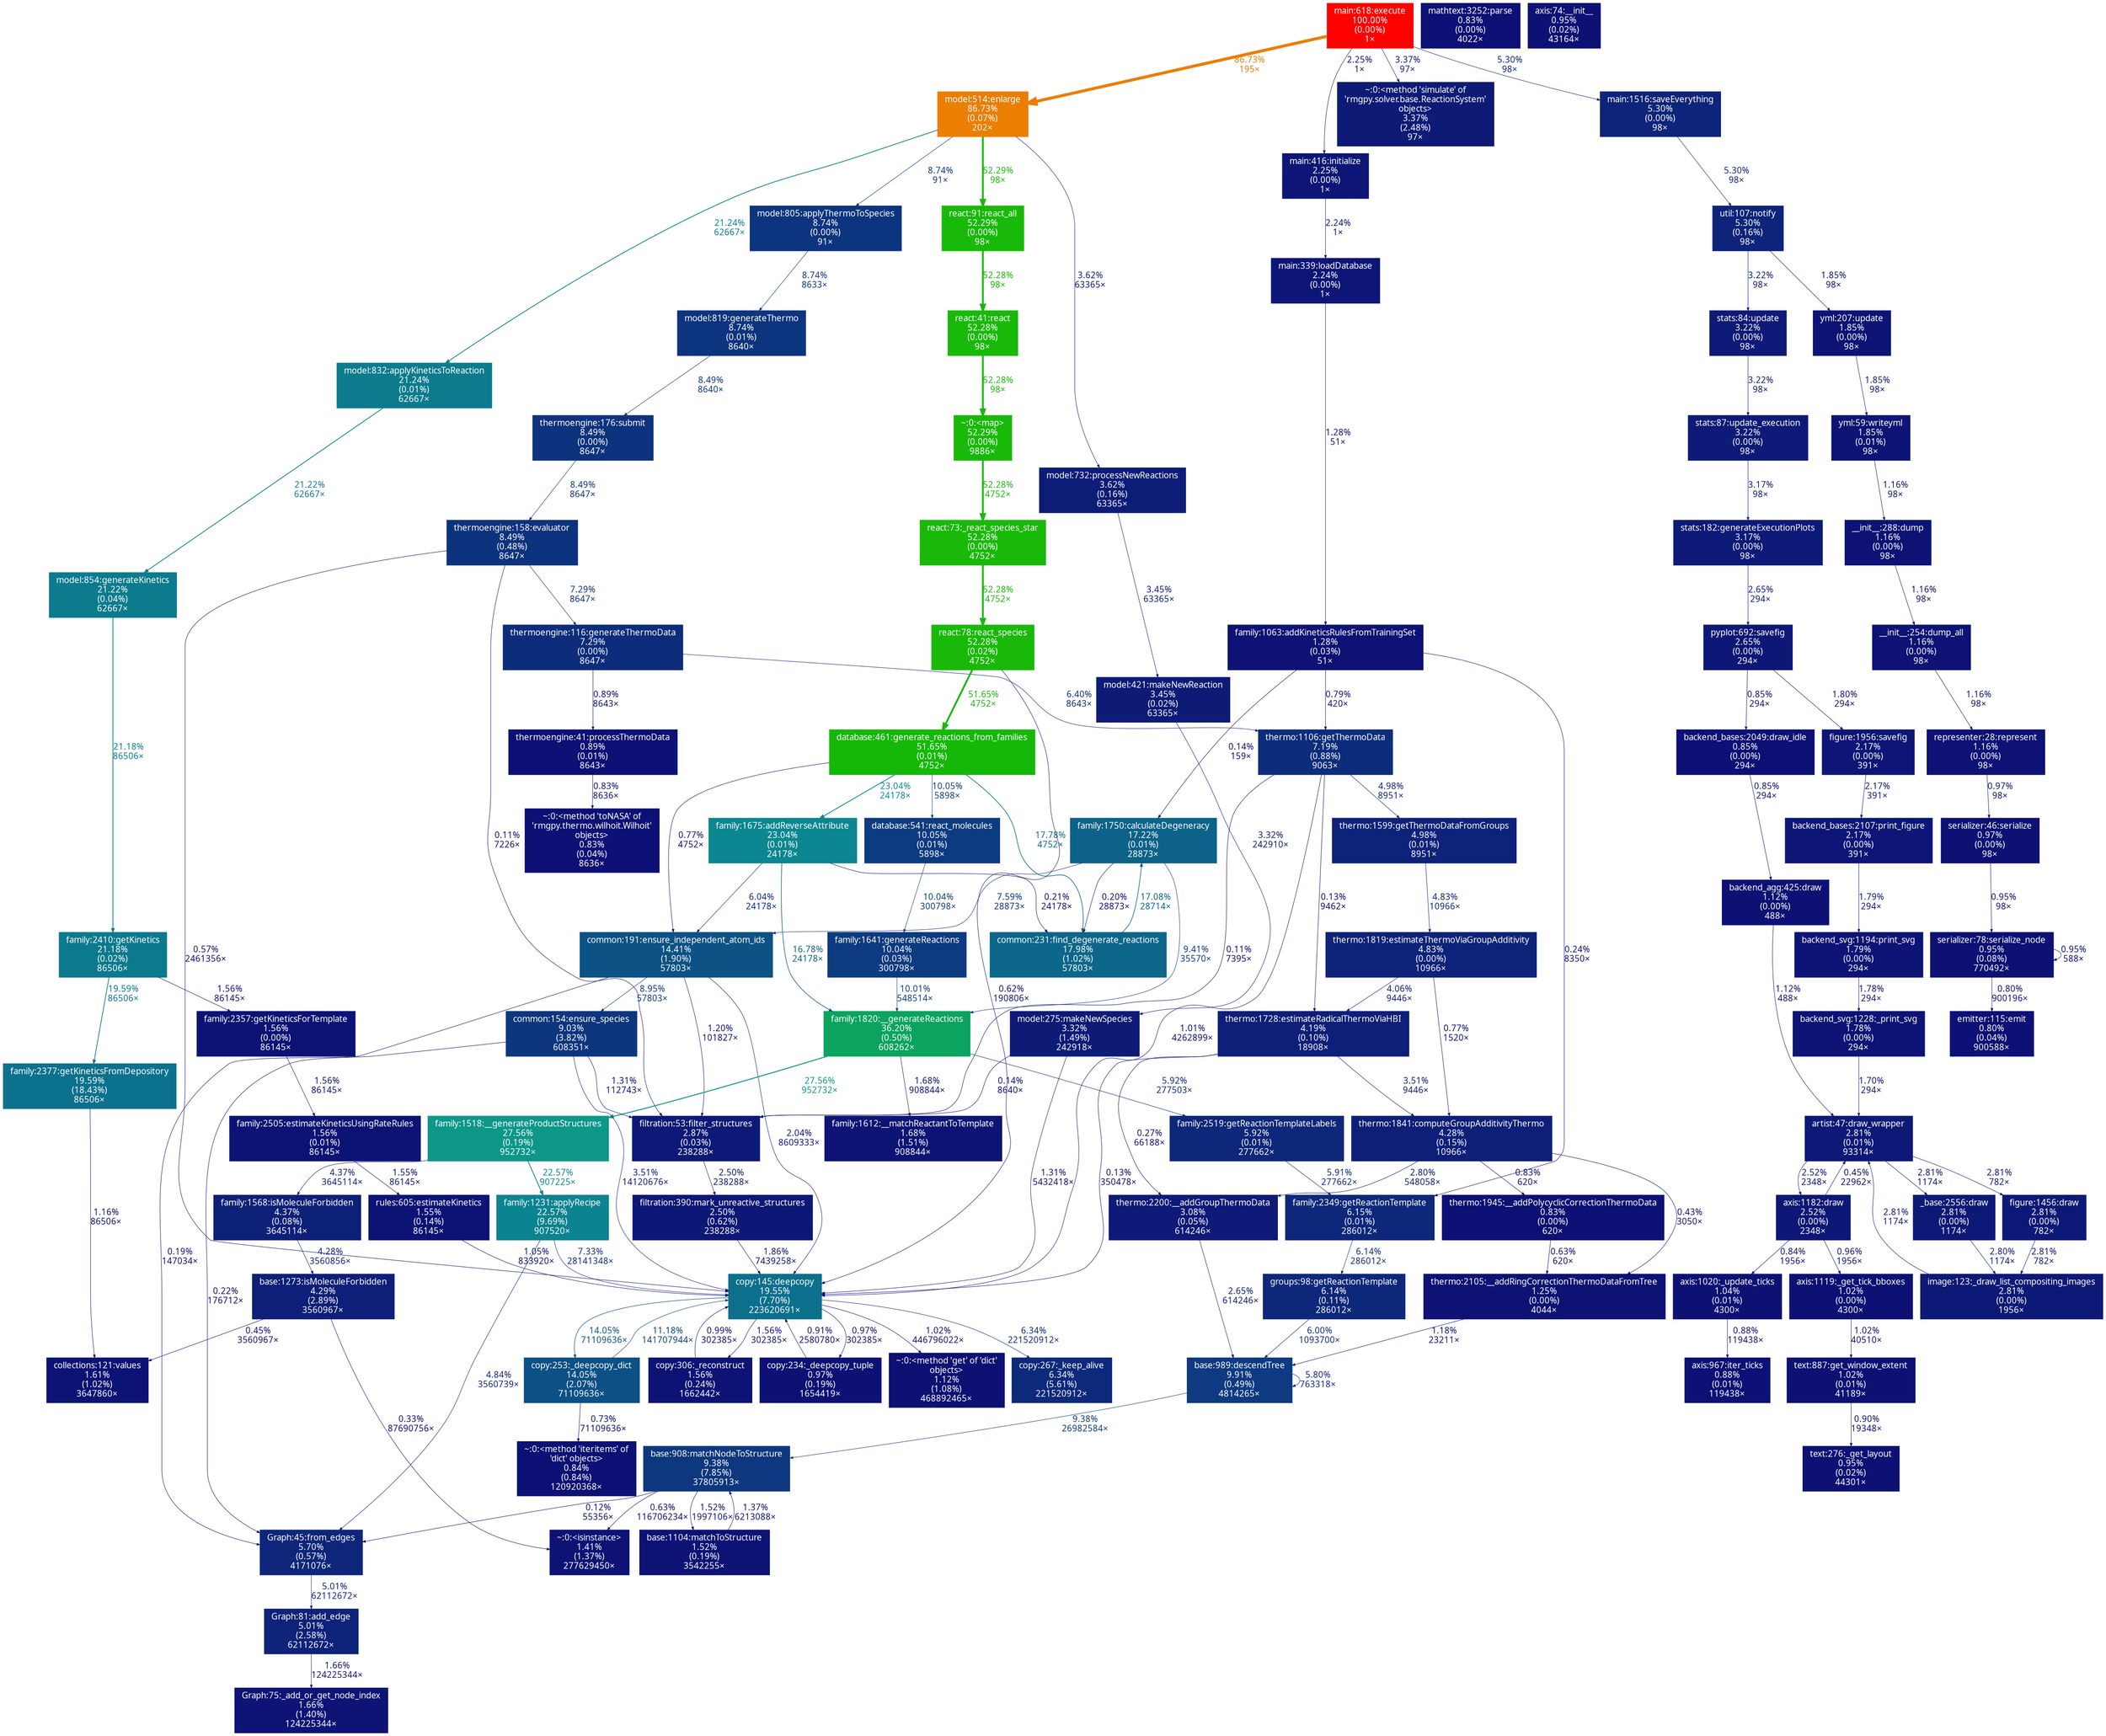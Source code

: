 digraph {
	graph [fontname=ArialMT, nodesep=0.125, ranksep=0.25];
	node [fontcolor=white, fontname=ArialMT, height=0, shape=box, style=filled, width=0];
	edge [fontname=ArialMT];
	13 [color="#0d1174", fontcolor="#ffffff", fontsize="10.00", label="serializer:78:serialize_node\n0.95%\n(0.08%)\n770492×"];
	13 -> 13 [arrowsize="0.35", color="#0d1174", fontcolor="#0d1174", fontsize="10.00", label="0.95%\n588×", labeldistance="0.50", penwidth="0.50"];
	13 -> 88 [arrowsize="0.35", color="#0d1074", fontcolor="#0d1074", fontsize="10.00", label="0.80%\n900196×", labeldistance="0.50", penwidth="0.50"];
	19 [color="#0d1375", fontcolor="#ffffff", fontsize="10.00", label="rules:605:estimateKinetics\n1.55%\n(0.14%)\n86145×"];
	19 -> 228 [arrowsize="0.35", color="#0d1174", fontcolor="#0d1174", fontsize="10.00", label="1.05%\n833920×", labeldistance="0.50", penwidth="0.50"];
	25 [color="#0c8390", fontcolor="#ffffff", fontsize="10.00", label="family:1231:applyRecipe\n22.57%\n(9.69%)\n907520×"];
	25 -> 228 [arrowsize="0.35", color="#0d2d7c", fontcolor="#0d2d7c", fontsize="10.00", label="7.33%\n28141348×", labeldistance="0.50", penwidth="0.50"];
	25 -> 2687 [arrowsize="0.35", color="#0d2279", fontcolor="#0d2279", fontsize="10.00", label="4.84%\n3560739×", labeldistance="0.50", penwidth="0.50"];
	38 [color="#0d1375", fontcolor="#ffffff", fontsize="10.00", label="collections:121:values\n1.61%\n(1.02%)\n3647860×"];
	39 [color="#0d1274", fontcolor="#ffffff", fontsize="10.00", label="thermo:2105:__addRingCorrectionThermoDataFromTree\n1.25%\n(0.00%)\n4044×"];
	39 -> 2239 [arrowsize="0.35", color="#0d1274", fontcolor="#0d1274", fontsize="10.00", label="1.18%\n23211×", labeldistance="0.50", penwidth="0.50"];
	41 [color="#0c718c", fontcolor="#ffffff", fontsize="10.00", label="family:2377:getKineticsFromDepository\n19.59%\n(18.43%)\n86506×"];
	41 -> 38 [arrowsize="0.35", color="#0d1274", fontcolor="#0d1274", fontsize="10.00", label="1.16%\n86506×", labeldistance="0.50", penwidth="0.50"];
	43 [color="#0d1274", fontcolor="#ffffff", fontsize="10.00", label="family:1063:addKineticsRulesFromTrainingSet\n1.28%\n(0.03%)\n51×"];
	43 -> 612 [arrowsize="0.35", color="#0d0d73", fontcolor="#0d0d73", fontsize="10.00", label="0.14%\n159×", labeldistance="0.50", penwidth="0.50"];
	43 -> 1851 [arrowsize="0.35", color="#0d1074", fontcolor="#0d1074", fontsize="10.00", label="0.79%\n420×", labeldistance="0.50", penwidth="0.50"];
	43 -> 4150 [arrowsize="0.35", color="#0d0e73", fontcolor="#0d0e73", fontsize="10.00", label="0.24%\n8350×", labeldistance="0.50", penwidth="0.50"];
	46 [color="#0d1f78", fontcolor="#ffffff", fontsize="10.00", label="base:1273:isMoleculeForbidden\n4.29%\n(2.89%)\n3560967×"];
	46 -> 38 [arrowsize="0.35", color="#0d0f73", fontcolor="#0d0f73", fontsize="10.00", label="0.45%\n3560967×", labeldistance="0.50", penwidth="0.50"];
	46 -> 1259 [arrowsize="0.35", color="#0d0e73", fontcolor="#0d0e73", fontsize="10.00", label="0.33%\n87690756×", labeldistance="0.50", penwidth="0.50"];
	61 [color="#0d1976", fontcolor="#ffffff", fontsize="10.00", label="filtration:53:filter_structures\n2.87%\n(0.03%)\n238288×"];
	61 -> 1899 [arrowsize="0.35", color="#0d1776", fontcolor="#0d1776", fontsize="10.00", label="2.50%\n238288×", labeldistance="0.50", penwidth="0.50"];
	81 [color="#0d1074", fontcolor="#ffffff", fontsize="10.00", label="mathtext:3252:parse\n0.83%\n(0.00%)\n4022×"];
	88 [color="#0d1074", fontcolor="#ffffff", fontsize="10.00", label="emitter:115:emit\n0.80%\n(0.04%)\n900588×"];
	100 [color="#0d287b", fontcolor="#ffffff", fontsize="10.00", label="groups:98:getReactionTemplate\n6.14%\n(0.11%)\n286012×"];
	100 -> 2239 [arrowsize="0.35", color="#0d277a", fontcolor="#0d277a", fontsize="10.00", label="6.00%\n1093700×", labeldistance="0.50", penwidth="0.50"];
	144 [color="#0d1976", fontcolor="#ffffff", fontsize="10.00", label="_base:2556:draw\n2.81%\n(0.00%)\n1174×"];
	144 -> 3583 [arrowsize="0.35", color="#0d1976", fontcolor="#0d1976", fontsize="10.00", label="2.80%\n1174×", labeldistance="0.50", penwidth="0.50"];
	228 [color="#0c708c", fontcolor="#ffffff", fontsize="10.00", label="copy:145:deepcopy\n19.55%\n(7.70%)\n223620691×"];
	228 -> 838 [arrowsize="0.35", color="#0d297b", fontcolor="#0d297b", fontsize="10.00", label="6.34%\n221520912×", labeldistance="0.50", penwidth="0.50"];
	228 -> 841 [arrowsize="0.35", color="#0d1375", fontcolor="#0d1375", fontsize="10.00", label="1.56%\n302385×", labeldistance="0.50", penwidth="0.50"];
	228 -> 842 [arrowsize="0.35", color="#0d1174", fontcolor="#0d1174", fontsize="10.00", label="0.97%\n302385×", labeldistance="0.50", penwidth="0.50"];
	228 -> 845 [arrowsize="0.37", color="#0c5085", fontcolor="#0c5085", fontsize="10.00", label="14.05%\n71109636×", labeldistance="0.56", penwidth="0.56"];
	228 -> 1087 [arrowsize="0.35", color="#0d1174", fontcolor="#0d1174", fontsize="10.00", label="1.02%\n446796022×", labeldistance="0.50", penwidth="0.50"];
	252 [color="#ff0000", fontcolor="#ffffff", fontsize="10.00", label="main:618:execute\n100.00%\n(0.00%)\n1×"];
	252 -> 326 [arrowsize="0.35", color="#0d1676", fontcolor="#0d1676", fontsize="10.00", label="2.25%\n1×", labeldistance="0.50", penwidth="0.50"];
	252 -> 803 [arrowsize="0.93", color="#eb7e03", fontcolor="#eb7e03", fontsize="10.00", label="86.73%\n195×", labeldistance="3.47", penwidth="3.47"];
	252 -> 1129 [arrowsize="0.35", color="#0d1b77", fontcolor="#0d1b77", fontsize="10.00", label="3.37%\n97×", labeldistance="0.50", penwidth="0.50"];
	252 -> 1637 [arrowsize="0.35", color="#0d247a", fontcolor="#0d247a", fontsize="10.00", label="5.30%\n98×", labeldistance="0.50", penwidth="0.50"];
	325 [color="#0d337e", fontcolor="#ffffff", fontsize="10.00", label="thermoengine:176:submit\n8.49%\n(0.00%)\n8647×"];
	325 -> 761 [arrowsize="0.35", color="#0d337e", fontcolor="#0d337e", fontsize="10.00", label="8.49%\n8647×", labeldistance="0.50", penwidth="0.50"];
	326 [color="#0d1676", fontcolor="#ffffff", fontsize="10.00", label="main:416:initialize\n2.25%\n(0.00%)\n1×"];
	326 -> 2218 [arrowsize="0.35", color="#0d1676", fontcolor="#0d1676", fontsize="10.00", label="2.24%\n1×", labeldistance="0.50", penwidth="0.50"];
	327 [color="#0d347e", fontcolor="#ffffff", fontsize="10.00", label="model:819:generateThermo\n8.74%\n(0.01%)\n8640×"];
	327 -> 325 [arrowsize="0.35", color="#0d337e", fontcolor="#0d337e", fontsize="10.00", label="8.49%\n8640×", labeldistance="0.50", penwidth="0.50"];
	332 [color="#0c7a8e", fontcolor="#ffffff", fontsize="10.00", label="family:2410:getKinetics\n21.18%\n(0.02%)\n86506×"];
	332 -> 41 [arrowsize="0.44", color="#0c718c", fontcolor="#0c718c", fontsize="10.00", label="19.59%\n86506×", labeldistance="0.78", penwidth="0.78"];
	332 -> 1692 [arrowsize="0.35", color="#0d1375", fontcolor="#0d1375", fontsize="10.00", label="1.56%\n86145×", labeldistance="0.50", penwidth="0.50"];
	333 [color="#0c7b8e", fontcolor="#ffffff", fontsize="10.00", label="model:854:generateKinetics\n21.22%\n(0.04%)\n62667×"];
	333 -> 332 [arrowsize="0.46", color="#0c7a8e", fontcolor="#0c7a8e", fontsize="10.00", label="21.18%\n86506×", labeldistance="0.85", penwidth="0.85"];
	340 [color="#0d1174", fontcolor="#ffffff", fontsize="10.00", label="serializer:46:serialize\n0.97%\n(0.00%)\n98×"];
	340 -> 13 [arrowsize="0.35", color="#0d1174", fontcolor="#0d1174", fontsize="10.00", label="0.95%\n98×", labeldistance="0.50", penwidth="0.50"];
	348 [color="#0d1676", fontcolor="#ffffff", fontsize="10.00", label="backend_bases:2107:print_figure\n2.17%\n(0.00%)\n391×"];
	348 -> 1465 [arrowsize="0.35", color="#0d1475", fontcolor="#0d1475", fontsize="10.00", label="1.79%\n294×", labeldistance="0.50", penwidth="0.50"];
	350 [color="#0c8691", fontcolor="#ffffff", fontsize="10.00", label="family:1675:addReverseAttribute\n23.04%\n(0.01%)\n24178×"];
	350 -> 611 [arrowsize="0.35", color="#0d277a", fontcolor="#0d277a", fontsize="10.00", label="6.04%\n24178×", labeldistance="0.50", penwidth="0.50"];
	350 -> 1500 [arrowsize="0.41", color="#0c6088", fontcolor="#0c6088", fontsize="10.00", label="16.78%\n24178×", labeldistance="0.67", penwidth="0.67"];
	350 -> 1714 [arrowsize="0.35", color="#0d0e73", fontcolor="#0d0e73", fontsize="10.00", label="0.21%\n24178×", labeldistance="0.50", penwidth="0.50"];
	351 [color="#15b809", fontcolor="#ffffff", fontsize="10.00", label="database:461:generate_reactions_from_families\n51.65%\n(0.01%)\n4752×"];
	351 -> 350 [arrowsize="0.48", color="#0c8691", fontcolor="#0c8691", fontsize="10.00", label="23.04%\n24178×", labeldistance="0.92", penwidth="0.92"];
	351 -> 611 [arrowsize="0.35", color="#0d1074", fontcolor="#0d1074", fontsize="10.00", label="0.77%\n4752×", labeldistance="0.50", penwidth="0.50"];
	351 -> 1714 [arrowsize="0.42", color="#0c668a", fontcolor="#0c668a", fontsize="10.00", label="17.78%\n4752×", labeldistance="0.71", penwidth="0.71"];
	351 -> 2400 [arrowsize="0.35", color="#0d3b80", fontcolor="#0d3b80", fontsize="10.00", label="10.05%\n5898×", labeldistance="0.50", penwidth="0.50"];
	378 [color="#0d1174", fontcolor="#ffffff", fontsize="10.00", label="text:276:_get_layout\n0.95%\n(0.02%)\n44301×"];
	380 [color="#0d1174", fontcolor="#ffffff", fontsize="10.00", label="text:887:get_window_extent\n1.02%\n(0.01%)\n41189×"];
	380 -> 378 [arrowsize="0.35", color="#0d1074", fontcolor="#0d1074", fontsize="10.00", label="0.90%\n19348×", labeldistance="0.50", penwidth="0.50"];
	461 [color="#0d1976", fontcolor="#ffffff", fontsize="10.00", label="figure:1456:draw\n2.81%\n(0.00%)\n782×"];
	461 -> 3583 [arrowsize="0.35", color="#0d1976", fontcolor="#0d1976", fontsize="10.00", label="2.81%\n782×", labeldistance="0.50", penwidth="0.50"];
	463 [color="#0d1776", fontcolor="#ffffff", fontsize="10.00", label="axis:1182:draw\n2.52%\n(0.00%)\n2348×"];
	463 -> 534 [arrowsize="0.35", color="#0d1074", fontcolor="#0d1074", fontsize="10.00", label="0.84%\n1956×", labeldistance="0.50", penwidth="0.50"];
	463 -> 1066 [arrowsize="0.35", color="#0d0f73", fontcolor="#0d0f73", fontsize="10.00", label="0.45%\n22962×", labeldistance="0.50", penwidth="0.50"];
	463 -> 3406 [arrowsize="0.35", color="#0d1174", fontcolor="#0d1174", fontsize="10.00", label="0.96%\n1956×", labeldistance="0.50", penwidth="0.50"];
	534 [color="#0d1174", fontcolor="#ffffff", fontsize="10.00", label="axis:1020:_update_ticks\n1.04%\n(0.01%)\n4300×"];
	534 -> 1090 [arrowsize="0.35", color="#0d1074", fontcolor="#0d1074", fontsize="10.00", label="0.88%\n119438×", labeldistance="0.50", penwidth="0.50"];
	537 [color="#0d1274", fontcolor="#ffffff", fontsize="10.00", label="representer:28:represent\n1.16%\n(0.00%)\n98×"];
	537 -> 340 [arrowsize="0.35", color="#0d1174", fontcolor="#0d1174", fontsize="10.00", label="0.97%\n98×", labeldistance="0.50", penwidth="0.50"];
	538 [color="#0d1274", fontcolor="#ffffff", fontsize="10.00", label="__init__:254:dump_all\n1.16%\n(0.00%)\n98×"];
	538 -> 537 [arrowsize="0.35", color="#0d1274", fontcolor="#0d1274", fontsize="10.00", label="1.16%\n98×", labeldistance="0.50", penwidth="0.50"];
	540 [color="#19b909", fontcolor="#ffffff", fontsize="10.00", label="~:0:<map>\n52.29%\n(0.00%)\n9886×"];
	540 -> 3661 [arrowsize="0.72", color="#19b909", fontcolor="#19b909", fontsize="10.00", label="52.28%\n4752×", labeldistance="2.09", penwidth="2.09"];
	544 [color="#0d1676", fontcolor="#ffffff", fontsize="10.00", label="figure:1956:savefig\n2.17%\n(0.00%)\n391×"];
	544 -> 348 [arrowsize="0.35", color="#0d1676", fontcolor="#0d1676", fontsize="10.00", label="2.17%\n391×", labeldistance="0.50", penwidth="0.50"];
	611 [color="#0c5285", fontcolor="#ffffff", fontsize="10.00", label="common:191:ensure_independent_atom_ids\n14.41%\n(1.90%)\n57803×"];
	611 -> 61 [arrowsize="0.35", color="#0d1274", fontcolor="#0d1274", fontsize="10.00", label="1.20%\n101827×", labeldistance="0.50", penwidth="0.50"];
	611 -> 228 [arrowsize="0.35", color="#0d1575", fontcolor="#0d1575", fontsize="10.00", label="2.04%\n8609333×", labeldistance="0.50", penwidth="0.50"];
	611 -> 1487 [arrowsize="0.35", color="#0d357e", fontcolor="#0d357e", fontsize="10.00", label="8.95%\n57803×", labeldistance="0.50", penwidth="0.50"];
	611 -> 2687 [arrowsize="0.35", color="#0d0e73", fontcolor="#0d0e73", fontsize="10.00", label="0.19%\n147034×", labeldistance="0.50", penwidth="0.50"];
	612 [color="#0c6289", fontcolor="#ffffff", fontsize="10.00", label="family:1750:calculateDegeneracy\n17.22%\n(0.01%)\n28873×"];
	612 -> 611 [arrowsize="0.35", color="#0d2f7d", fontcolor="#0d2f7d", fontsize="10.00", label="7.59%\n28873×", labeldistance="0.50", penwidth="0.50"];
	612 -> 1500 [arrowsize="0.35", color="#0d387f", fontcolor="#0d387f", fontsize="10.00", label="9.41%\n35570×", labeldistance="0.50", penwidth="0.50"];
	612 -> 1714 [arrowsize="0.35", color="#0d0e73", fontcolor="#0d0e73", fontsize="10.00", label="0.20%\n28873×", labeldistance="0.50", penwidth="0.50"];
	628 [color="#0d1174", fontcolor="#ffffff", fontsize="10.00", label="backend_agg:425:draw\n1.12%\n(0.00%)\n488×"];
	628 -> 1066 [arrowsize="0.35", color="#0d1174", fontcolor="#0d1174", fontsize="10.00", label="1.12%\n488×", labeldistance="0.50", penwidth="0.50"];
	750 [color="#0d1a77", fontcolor="#ffffff", fontsize="10.00", label="stats:87:update_execution\n3.22%\n(0.00%)\n98×"];
	750 -> 988 [arrowsize="0.35", color="#0d1a77", fontcolor="#0d1a77", fontsize="10.00", label="3.17%\n98×", labeldistance="0.50", penwidth="0.50"];
	757 [color="#0d1274", fontcolor="#ffffff", fontsize="10.00", label="__init__:288:dump\n1.16%\n(0.00%)\n98×"];
	757 -> 538 [arrowsize="0.35", color="#0d1274", fontcolor="#0d1274", fontsize="10.00", label="1.16%\n98×", labeldistance="0.50", penwidth="0.50"];
	761 [color="#0d337e", fontcolor="#ffffff", fontsize="10.00", label="thermoengine:158:evaluator\n8.49%\n(0.48%)\n8647×"];
	761 -> 61 [arrowsize="0.35", color="#0d0d73", fontcolor="#0d0d73", fontsize="10.00", label="0.11%\n7226×", labeldistance="0.50", penwidth="0.50"];
	761 -> 228 [arrowsize="0.35", color="#0d0f73", fontcolor="#0d0f73", fontsize="10.00", label="0.57%\n2461356×", labeldistance="0.50", penwidth="0.50"];
	761 -> 3083 [arrowsize="0.35", color="#0d2d7c", fontcolor="#0d2d7c", fontsize="10.00", label="7.29%\n8647×", labeldistance="0.50", penwidth="0.50"];
	799 [color="#0d1475", fontcolor="#ffffff", fontsize="10.00", label="family:1612:__matchReactantToTemplate\n1.68%\n(1.51%)\n908844×"];
	803 [color="#eb7e03", fontcolor="#ffffff", fontsize="10.00", label="model:514:enlarge\n86.73%\n(0.07%)\n202×"];
	803 -> 1839 [arrowsize="0.35", color="#0d1c77", fontcolor="#0d1c77", fontsize="10.00", label="3.62%\n63365×", labeldistance="0.50", penwidth="0.50"];
	803 -> 2875 [arrowsize="0.72", color="#19b909", fontcolor="#19b909", fontsize="10.00", label="52.29%\n98×", labeldistance="2.09", penwidth="2.09"];
	803 -> 2919 [arrowsize="0.46", color="#0c7b8e", fontcolor="#0c7b8e", fontsize="10.00", label="21.24%\n62667×", labeldistance="0.85", penwidth="0.85"];
	803 -> 3084 [arrowsize="0.35", color="#0d347e", fontcolor="#0d347e", fontsize="10.00", label="8.74%\n91×", labeldistance="0.50", penwidth="0.50"];
	838 [color="#0d297b", fontcolor="#ffffff", fontsize="10.00", label="copy:267:_keep_alive\n6.34%\n(5.61%)\n221520912×"];
	841 [color="#0d1375", fontcolor="#ffffff", fontsize="10.00", label="copy:306:_reconstruct\n1.56%\n(0.24%)\n1662442×"];
	841 -> 228 [arrowsize="0.35", color="#0d1174", fontcolor="#0d1174", fontsize="10.00", label="0.99%\n302385×", labeldistance="0.50", penwidth="0.50"];
	842 [color="#0d1174", fontcolor="#ffffff", fontsize="10.00", label="copy:234:_deepcopy_tuple\n0.97%\n(0.19%)\n1654419×"];
	842 -> 228 [arrowsize="0.35", color="#0d1074", fontcolor="#0d1074", fontsize="10.00", label="0.91%\n2580780×", labeldistance="0.50", penwidth="0.50"];
	845 [color="#0c5085", fontcolor="#ffffff", fontsize="10.00", label="copy:253:_deepcopy_dict\n14.05%\n(2.07%)\n71109636×"];
	845 -> 228 [arrowsize="0.35", color="#0d4181", fontcolor="#0d4181", fontsize="10.00", label="11.18%\n141707944×", labeldistance="0.50", penwidth="0.50"];
	845 -> 3849 [arrowsize="0.35", color="#0d1074", fontcolor="#0d1074", fontsize="10.00", label="0.73%\n71109636×", labeldistance="0.50", penwidth="0.50"];
	851 [color="#0d1074", fontcolor="#ffffff", fontsize="10.00", label="thermo:1945:__addPolycyclicCorrectionThermoData\n0.83%\n(0.00%)\n620×"];
	851 -> 39 [arrowsize="0.35", color="#0d0f74", fontcolor="#0d0f74", fontsize="10.00", label="0.63%\n620×", labeldistance="0.50", penwidth="0.50"];
	853 [color="#0d1f78", fontcolor="#ffffff", fontsize="10.00", label="thermo:1841:computeGroupAdditivityThermo\n4.28%\n(0.15%)\n10966×"];
	853 -> 39 [arrowsize="0.35", color="#0d0f73", fontcolor="#0d0f73", fontsize="10.00", label="0.43%\n3050×", labeldistance="0.50", penwidth="0.50"];
	853 -> 851 [arrowsize="0.35", color="#0d1074", fontcolor="#0d1074", fontsize="10.00", label="0.83%\n620×", labeldistance="0.50", penwidth="0.50"];
	853 -> 1582 [arrowsize="0.35", color="#0d1976", fontcolor="#0d1976", fontsize="10.00", label="2.80%\n548058×", labeldistance="0.50", penwidth="0.50"];
	918 [color="#0d247a", fontcolor="#ffffff", fontsize="10.00", label="util:107:notify\n5.30%\n(0.16%)\n98×"];
	918 -> 2199 [arrowsize="0.35", color="#0d1475", fontcolor="#0d1475", fontsize="10.00", label="1.85%\n98×", labeldistance="0.50", penwidth="0.50"];
	918 -> 3232 [arrowsize="0.35", color="#0d1a77", fontcolor="#0d1a77", fontsize="10.00", label="3.22%\n98×", labeldistance="0.50", penwidth="0.50"];
	987 [color="#0d1876", fontcolor="#ffffff", fontsize="10.00", label="pyplot:692:savefig\n2.65%\n(0.00%)\n294×"];
	987 -> 544 [arrowsize="0.35", color="#0d1475", fontcolor="#0d1475", fontsize="10.00", label="1.80%\n294×", labeldistance="0.50", penwidth="0.50"];
	987 -> 1244 [arrowsize="0.35", color="#0d1074", fontcolor="#0d1074", fontsize="10.00", label="0.85%\n294×", labeldistance="0.50", penwidth="0.50"];
	988 [color="#0d1a77", fontcolor="#ffffff", fontsize="10.00", label="stats:182:generateExecutionPlots\n3.17%\n(0.00%)\n98×"];
	988 -> 987 [arrowsize="0.35", color="#0d1876", fontcolor="#0d1876", fontsize="10.00", label="2.65%\n294×", labeldistance="0.50", penwidth="0.50"];
	1066 [color="#0d1976", fontcolor="#ffffff", fontsize="10.00", label="artist:47:draw_wrapper\n2.81%\n(0.01%)\n93314×"];
	1066 -> 144 [arrowsize="0.35", color="#0d1976", fontcolor="#0d1976", fontsize="10.00", label="2.81%\n1174×", labeldistance="0.50", penwidth="0.50"];
	1066 -> 461 [arrowsize="0.35", color="#0d1976", fontcolor="#0d1976", fontsize="10.00", label="2.81%\n782×", labeldistance="0.50", penwidth="0.50"];
	1066 -> 463 [arrowsize="0.35", color="#0d1776", fontcolor="#0d1776", fontsize="10.00", label="2.52%\n2348×", labeldistance="0.50", penwidth="0.50"];
	1069 [color="#0d1174", fontcolor="#ffffff", fontsize="10.00", label="axis:74:__init__\n0.95%\n(0.02%)\n43164×"];
	1071 [color="#0d377f", fontcolor="#ffffff", fontsize="10.00", label="base:908:matchNodeToStructure\n9.38%\n(7.85%)\n37805913×"];
	1071 -> 1259 [arrowsize="0.35", color="#0d0f74", fontcolor="#0d0f74", fontsize="10.00", label="0.63%\n116706234×", labeldistance="0.50", penwidth="0.50"];
	1071 -> 1327 [arrowsize="0.35", color="#0d1375", fontcolor="#0d1375", fontsize="10.00", label="1.52%\n1997106×", labeldistance="0.50", penwidth="0.50"];
	1071 -> 2687 [arrowsize="0.35", color="#0d0d73", fontcolor="#0d0d73", fontsize="10.00", label="0.12%\n55356×", labeldistance="0.50", penwidth="0.50"];
	1087 [color="#0d1174", fontcolor="#ffffff", fontsize="10.00", label="~:0:<method 'get' of 'dict'\nobjects>\n1.12%\n(1.08%)\n468892465×"];
	1090 [color="#0d1074", fontcolor="#ffffff", fontsize="10.00", label="axis:967:iter_ticks\n0.88%\n(0.01%)\n119438×"];
	1129 [color="#0d1b77", fontcolor="#ffffff", fontsize="10.00", label="~:0:<method 'simulate' of\n'rmgpy.solver.base.ReactionSystem'\nobjects>\n3.37%\n(2.48%)\n97×"];
	1175 [color="#0d1074", fontcolor="#ffffff", fontsize="10.00", label="~:0:<method 'toNASA' of\n'rmgpy.thermo.wilhoit.Wilhoit'\nobjects>\n0.83%\n(0.04%)\n8636×"];
	1176 [color="#0d1074", fontcolor="#ffffff", fontsize="10.00", label="thermoengine:41:processThermoData\n0.89%\n(0.01%)\n8643×"];
	1176 -> 1175 [arrowsize="0.35", color="#0d1074", fontcolor="#0d1074", fontsize="10.00", label="0.83%\n8636×", labeldistance="0.50", penwidth="0.50"];
	1244 [color="#0d1074", fontcolor="#ffffff", fontsize="10.00", label="backend_bases:2049:draw_idle\n0.85%\n(0.00%)\n294×"];
	1244 -> 628 [arrowsize="0.35", color="#0d1074", fontcolor="#0d1074", fontsize="10.00", label="0.85%\n294×", labeldistance="0.50", penwidth="0.50"];
	1259 [color="#0d1375", fontcolor="#ffffff", fontsize="10.00", label="~:0:<isinstance>\n1.41%\n(1.37%)\n277629450×"];
	1327 [color="#0d1375", fontcolor="#ffffff", fontsize="10.00", label="base:1104:matchToStructure\n1.52%\n(0.19%)\n3542255×"];
	1327 -> 1071 [arrowsize="0.35", color="#0d1275", fontcolor="#0d1275", fontsize="10.00", label="1.37%\n6213088×", labeldistance="0.50", penwidth="0.50"];
	1332 [color="#0d1b77", fontcolor="#ffffff", fontsize="10.00", label="model:275:makeNewSpecies\n3.32%\n(1.49%)\n242918×"];
	1332 -> 61 [arrowsize="0.35", color="#0d0d73", fontcolor="#0d0d73", fontsize="10.00", label="0.14%\n8640×", labeldistance="0.50", penwidth="0.50"];
	1332 -> 228 [arrowsize="0.35", color="#0d1274", fontcolor="#0d1274", fontsize="10.00", label="1.31%\n5432418×", labeldistance="0.50", penwidth="0.50"];
	1455 [color="#0d1f78", fontcolor="#ffffff", fontsize="10.00", label="thermo:1728:estimateRadicalThermoViaHBI\n4.19%\n(0.10%)\n18908×"];
	1455 -> 228 [arrowsize="0.35", color="#0d0d73", fontcolor="#0d0d73", fontsize="10.00", label="0.13%\n350478×", labeldistance="0.50", penwidth="0.50"];
	1455 -> 853 [arrowsize="0.35", color="#0d1c77", fontcolor="#0d1c77", fontsize="10.00", label="3.51%\n9446×", labeldistance="0.50", penwidth="0.50"];
	1455 -> 1582 [arrowsize="0.35", color="#0d0e73", fontcolor="#0d0e73", fontsize="10.00", label="0.27%\n66188×", labeldistance="0.50", penwidth="0.50"];
	1465 [color="#0d1475", fontcolor="#ffffff", fontsize="10.00", label="backend_svg:1194:print_svg\n1.79%\n(0.00%)\n294×"];
	1465 -> 2872 [arrowsize="0.35", color="#0d1475", fontcolor="#0d1475", fontsize="10.00", label="1.78%\n294×", labeldistance="0.50", penwidth="0.50"];
	1487 [color="#0d367e", fontcolor="#ffffff", fontsize="10.00", label="common:154:ensure_species\n9.03%\n(3.82%)\n608351×"];
	1487 -> 61 [arrowsize="0.35", color="#0d1274", fontcolor="#0d1274", fontsize="10.00", label="1.31%\n112743×", labeldistance="0.50", penwidth="0.50"];
	1487 -> 228 [arrowsize="0.35", color="#0d1c77", fontcolor="#0d1c77", fontsize="10.00", label="3.51%\n14120676×", labeldistance="0.50", penwidth="0.50"];
	1487 -> 2687 [arrowsize="0.35", color="#0d0e73", fontcolor="#0d0e73", fontsize="10.00", label="0.22%\n176712×", labeldistance="0.50", penwidth="0.50"];
	1500 [color="#0ba35f", fontcolor="#ffffff", fontsize="10.00", label="family:1820:__generateReactions\n36.20%\n(0.50%)\n608262×"];
	1500 -> 799 [arrowsize="0.35", color="#0d1475", fontcolor="#0d1475", fontsize="10.00", label="1.68%\n908844×", labeldistance="0.50", penwidth="0.50"];
	1500 -> 3362 [arrowsize="0.52", color="#0c9789", fontcolor="#0c9789", fontsize="10.00", label="27.56%\n952732×", labeldistance="1.10", penwidth="1.10"];
	1500 -> 3403 [arrowsize="0.35", color="#0d277a", fontcolor="#0d277a", fontsize="10.00", label="5.92%\n277503×", labeldistance="0.50", penwidth="0.50"];
	1530 [color="#0d1b77", fontcolor="#ffffff", fontsize="10.00", label="model:421:makeNewReaction\n3.45%\n(0.02%)\n63365×"];
	1530 -> 1332 [arrowsize="0.35", color="#0d1b77", fontcolor="#0d1b77", fontsize="10.00", label="3.32%\n242910×", labeldistance="0.50", penwidth="0.50"];
	1582 [color="#0d1a77", fontcolor="#ffffff", fontsize="10.00", label="thermo:2200:__addGroupThermoData\n3.08%\n(0.05%)\n614246×"];
	1582 -> 2239 [arrowsize="0.35", color="#0d1876", fontcolor="#0d1876", fontsize="10.00", label="2.65%\n614246×", labeldistance="0.50", penwidth="0.50"];
	1595 [color="#19b909", fontcolor="#ffffff", fontsize="10.00", label="react:41:react\n52.28%\n(0.00%)\n98×"];
	1595 -> 540 [arrowsize="0.72", color="#19b909", fontcolor="#19b909", fontsize="10.00", label="52.28%\n98×", labeldistance="2.09", penwidth="2.09"];
	1637 [color="#0d247a", fontcolor="#ffffff", fontsize="10.00", label="main:1516:saveEverything\n5.30%\n(0.00%)\n98×"];
	1637 -> 918 [arrowsize="0.35", color="#0d247a", fontcolor="#0d247a", fontsize="10.00", label="5.30%\n98×", labeldistance="0.50", penwidth="0.50"];
	1654 [color="#0d2078", fontcolor="#ffffff", fontsize="10.00", label="family:1568:isMoleculeForbidden\n4.37%\n(0.08%)\n3645114×"];
	1654 -> 46 [arrowsize="0.35", color="#0d1f78", fontcolor="#0d1f78", fontsize="10.00", label="4.28%\n3560856×", labeldistance="0.50", penwidth="0.50"];
	1691 [color="#0d1375", fontcolor="#ffffff", fontsize="10.00", label="family:2505:estimateKineticsUsingRateRules\n1.56%\n(0.01%)\n86145×"];
	1691 -> 19 [arrowsize="0.35", color="#0d1375", fontcolor="#0d1375", fontsize="10.00", label="1.55%\n86145×", labeldistance="0.50", penwidth="0.50"];
	1692 [color="#0d1375", fontcolor="#ffffff", fontsize="10.00", label="family:2357:getKineticsForTemplate\n1.56%\n(0.00%)\n86145×"];
	1692 -> 1691 [arrowsize="0.35", color="#0d1375", fontcolor="#0d1375", fontsize="10.00", label="1.56%\n86145×", labeldistance="0.50", penwidth="0.50"];
	1714 [color="#0c678a", fontcolor="#ffffff", fontsize="10.00", label="common:231:find_degenerate_reactions\n17.98%\n(1.02%)\n57803×"];
	1714 -> 612 [arrowsize="0.41", color="#0c6189", fontcolor="#0c6189", fontsize="10.00", label="17.08%\n28714×", labeldistance="0.68", penwidth="0.68"];
	1839 [color="#0d1c77", fontcolor="#ffffff", fontsize="10.00", label="model:732:processNewReactions\n3.62%\n(0.16%)\n63365×"];
	1839 -> 1530 [arrowsize="0.35", color="#0d1b77", fontcolor="#0d1b77", fontsize="10.00", label="3.45%\n63365×", labeldistance="0.50", penwidth="0.50"];
	1851 [color="#0d2d7c", fontcolor="#ffffff", fontsize="10.00", label="thermo:1106:getThermoData\n7.19%\n(0.88%)\n9063×"];
	1851 -> 61 [arrowsize="0.35", color="#0d0d73", fontcolor="#0d0d73", fontsize="10.00", label="0.11%\n7395×", labeldistance="0.50", penwidth="0.50"];
	1851 -> 228 [arrowsize="0.35", color="#0d1174", fontcolor="#0d1174", fontsize="10.00", label="1.01%\n4262899×", labeldistance="0.50", penwidth="0.50"];
	1851 -> 1455 [arrowsize="0.35", color="#0d0d73", fontcolor="#0d0d73", fontsize="10.00", label="0.13%\n9462×", labeldistance="0.50", penwidth="0.50"];
	1851 -> 3243 [arrowsize="0.35", color="#0d2279", fontcolor="#0d2279", fontsize="10.00", label="4.98%\n8951×", labeldistance="0.50", penwidth="0.50"];
	1897 [color="#19b909", fontcolor="#ffffff", fontsize="10.00", label="react:78:react_species\n52.28%\n(0.02%)\n4752×"];
	1897 -> 228 [arrowsize="0.35", color="#0d0f74", fontcolor="#0d0f74", fontsize="10.00", label="0.62%\n190806×", labeldistance="0.50", penwidth="0.50"];
	1897 -> 351 [arrowsize="0.72", color="#15b809", fontcolor="#15b809", fontsize="10.00", label="51.65%\n4752×", labeldistance="2.07", penwidth="2.07"];
	1899 [color="#0d1776", fontcolor="#ffffff", fontsize="10.00", label="filtration:390:mark_unreactive_structures\n2.50%\n(0.62%)\n238288×"];
	1899 -> 228 [arrowsize="0.35", color="#0d1575", fontcolor="#0d1575", fontsize="10.00", label="1.86%\n7439258×", labeldistance="0.50", penwidth="0.50"];
	2199 [color="#0d1475", fontcolor="#ffffff", fontsize="10.00", label="yml:207:update\n1.85%\n(0.00%)\n98×"];
	2199 -> 3606 [arrowsize="0.35", color="#0d1475", fontcolor="#0d1475", fontsize="10.00", label="1.85%\n98×", labeldistance="0.50", penwidth="0.50"];
	2214 [color="#0d1475", fontcolor="#ffffff", fontsize="10.00", label="Graph:75:_add_or_get_node_index\n1.66%\n(1.40%)\n124225344×"];
	2218 [color="#0d1676", fontcolor="#ffffff", fontsize="10.00", label="main:339:loadDatabase\n2.24%\n(0.00%)\n1×"];
	2218 -> 43 [arrowsize="0.35", color="#0d1274", fontcolor="#0d1274", fontsize="10.00", label="1.28%\n51×", labeldistance="0.50", penwidth="0.50"];
	2239 [color="#0d3a80", fontcolor="#ffffff", fontsize="10.00", label="base:989:descendTree\n9.91%\n(0.49%)\n4814265×"];
	2239 -> 1071 [arrowsize="0.35", color="#0d377f", fontcolor="#0d377f", fontsize="10.00", label="9.38%\n26982584×", labeldistance="0.50", penwidth="0.50"];
	2239 -> 2239 [arrowsize="0.35", color="#0d267a", fontcolor="#0d267a", fontsize="10.00", label="5.80%\n763318×", labeldistance="0.50", penwidth="0.50"];
	2397 [color="#0d3b80", fontcolor="#ffffff", fontsize="10.00", label="family:1641:generateReactions\n10.04%\n(0.03%)\n300798×"];
	2397 -> 1500 [arrowsize="0.35", color="#0d3b80", fontcolor="#0d3b80", fontsize="10.00", label="10.01%\n548514×", labeldistance="0.50", penwidth="0.50"];
	2400 [color="#0d3b80", fontcolor="#ffffff", fontsize="10.00", label="database:541:react_molecules\n10.05%\n(0.01%)\n5898×"];
	2400 -> 2397 [arrowsize="0.35", color="#0d3b80", fontcolor="#0d3b80", fontsize="10.00", label="10.04%\n300798×", labeldistance="0.50", penwidth="0.50"];
	2686 [color="#0d2279", fontcolor="#ffffff", fontsize="10.00", label="Graph:81:add_edge\n5.01%\n(2.58%)\n62112672×"];
	2686 -> 2214 [arrowsize="0.35", color="#0d1475", fontcolor="#0d1475", fontsize="10.00", label="1.66%\n124225344×", labeldistance="0.50", penwidth="0.50"];
	2687 [color="#0d267a", fontcolor="#ffffff", fontsize="10.00", label="Graph:45:from_edges\n5.70%\n(0.57%)\n4171076×"];
	2687 -> 2686 [arrowsize="0.35", color="#0d2279", fontcolor="#0d2279", fontsize="10.00", label="5.01%\n62112672×", labeldistance="0.50", penwidth="0.50"];
	2872 [color="#0d1475", fontcolor="#ffffff", fontsize="10.00", label="backend_svg:1228:_print_svg\n1.78%\n(0.00%)\n294×"];
	2872 -> 1066 [arrowsize="0.35", color="#0d1475", fontcolor="#0d1475", fontsize="10.00", label="1.70%\n294×", labeldistance="0.50", penwidth="0.50"];
	2875 [color="#19b909", fontcolor="#ffffff", fontsize="10.00", label="react:91:react_all\n52.29%\n(0.00%)\n98×"];
	2875 -> 1595 [arrowsize="0.72", color="#19b909", fontcolor="#19b909", fontsize="10.00", label="52.28%\n98×", labeldistance="2.09", penwidth="2.09"];
	2919 [color="#0c7b8e", fontcolor="#ffffff", fontsize="10.00", label="model:832:applyKineticsToReaction\n21.24%\n(0.01%)\n62667×"];
	2919 -> 333 [arrowsize="0.46", color="#0c7b8e", fontcolor="#0c7b8e", fontsize="10.00", label="21.22%\n62667×", labeldistance="0.85", penwidth="0.85"];
	3083 [color="#0d2d7c", fontcolor="#ffffff", fontsize="10.00", label="thermoengine:116:generateThermoData\n7.29%\n(0.00%)\n8647×"];
	3083 -> 1176 [arrowsize="0.35", color="#0d1074", fontcolor="#0d1074", fontsize="10.00", label="0.89%\n8643×", labeldistance="0.50", penwidth="0.50"];
	3083 -> 1851 [arrowsize="0.35", color="#0d297b", fontcolor="#0d297b", fontsize="10.00", label="6.40%\n8643×", labeldistance="0.50", penwidth="0.50"];
	3084 [color="#0d347e", fontcolor="#ffffff", fontsize="10.00", label="model:805:applyThermoToSpecies\n8.74%\n(0.00%)\n91×"];
	3084 -> 327 [arrowsize="0.35", color="#0d347e", fontcolor="#0d347e", fontsize="10.00", label="8.74%\n8633×", labeldistance="0.50", penwidth="0.50"];
	3232 [color="#0d1a77", fontcolor="#ffffff", fontsize="10.00", label="stats:84:update\n3.22%\n(0.00%)\n98×"];
	3232 -> 750 [arrowsize="0.35", color="#0d1a77", fontcolor="#0d1a77", fontsize="10.00", label="3.22%\n98×", labeldistance="0.50", penwidth="0.50"];
	3243 [color="#0d2279", fontcolor="#ffffff", fontsize="10.00", label="thermo:1599:getThermoDataFromGroups\n4.98%\n(0.01%)\n8951×"];
	3243 -> 3311 [arrowsize="0.35", color="#0d2279", fontcolor="#0d2279", fontsize="10.00", label="4.83%\n10966×", labeldistance="0.50", penwidth="0.50"];
	3311 [color="#0d2279", fontcolor="#ffffff", fontsize="10.00", label="thermo:1819:estimateThermoViaGroupAdditivity\n4.83%\n(0.00%)\n10966×"];
	3311 -> 853 [arrowsize="0.35", color="#0d1074", fontcolor="#0d1074", fontsize="10.00", label="0.77%\n1520×", labeldistance="0.50", penwidth="0.50"];
	3311 -> 1455 [arrowsize="0.35", color="#0d1e78", fontcolor="#0d1e78", fontsize="10.00", label="4.06%\n9446×", labeldistance="0.50", penwidth="0.50"];
	3362 [color="#0c9789", fontcolor="#ffffff", fontsize="10.00", label="family:1518:__generateProductStructures\n27.56%\n(0.19%)\n952732×"];
	3362 -> 25 [arrowsize="0.48", color="#0c8390", fontcolor="#0c8390", fontsize="10.00", label="22.57%\n907225×", labeldistance="0.90", penwidth="0.90"];
	3362 -> 1654 [arrowsize="0.35", color="#0d2078", fontcolor="#0d2078", fontsize="10.00", label="4.37%\n3645114×", labeldistance="0.50", penwidth="0.50"];
	3403 [color="#0d277a", fontcolor="#ffffff", fontsize="10.00", label="family:2519:getReactionTemplateLabels\n5.92%\n(0.01%)\n277662×"];
	3403 -> 4150 [arrowsize="0.35", color="#0d277a", fontcolor="#0d277a", fontsize="10.00", label="5.91%\n277662×", labeldistance="0.50", penwidth="0.50"];
	3406 [color="#0d1174", fontcolor="#ffffff", fontsize="10.00", label="axis:1119:_get_tick_bboxes\n1.02%\n(0.00%)\n4300×"];
	3406 -> 380 [arrowsize="0.35", color="#0d1174", fontcolor="#0d1174", fontsize="10.00", label="1.02%\n40510×", labeldistance="0.50", penwidth="0.50"];
	3583 [color="#0d1976", fontcolor="#ffffff", fontsize="10.00", label="image:123:_draw_list_compositing_images\n2.81%\n(0.00%)\n1956×"];
	3583 -> 1066 [arrowsize="0.35", color="#0d1976", fontcolor="#0d1976", fontsize="10.00", label="2.81%\n1174×", labeldistance="0.50", penwidth="0.50"];
	3606 [color="#0d1475", fontcolor="#ffffff", fontsize="10.00", label="yml:59:writeyml\n1.85%\n(0.01%)\n98×"];
	3606 -> 757 [arrowsize="0.35", color="#0d1274", fontcolor="#0d1274", fontsize="10.00", label="1.16%\n98×", labeldistance="0.50", penwidth="0.50"];
	3661 [color="#19b909", fontcolor="#ffffff", fontsize="10.00", label="react:73:_react_species_star\n52.28%\n(0.00%)\n4752×"];
	3661 -> 1897 [arrowsize="0.72", color="#19b909", fontcolor="#19b909", fontsize="10.00", label="52.28%\n4752×", labeldistance="2.09", penwidth="2.09"];
	3849 [color="#0d1074", fontcolor="#ffffff", fontsize="10.00", label="~:0:<method 'iteritems' of\n'dict' objects>\n0.84%\n(0.84%)\n120920368×"];
	4150 [color="#0d287b", fontcolor="#ffffff", fontsize="10.00", label="family:2349:getReactionTemplate\n6.15%\n(0.01%)\n286012×"];
	4150 -> 100 [arrowsize="0.35", color="#0d287b", fontcolor="#0d287b", fontsize="10.00", label="6.14%\n286012×", labeldistance="0.50", penwidth="0.50"];
}

